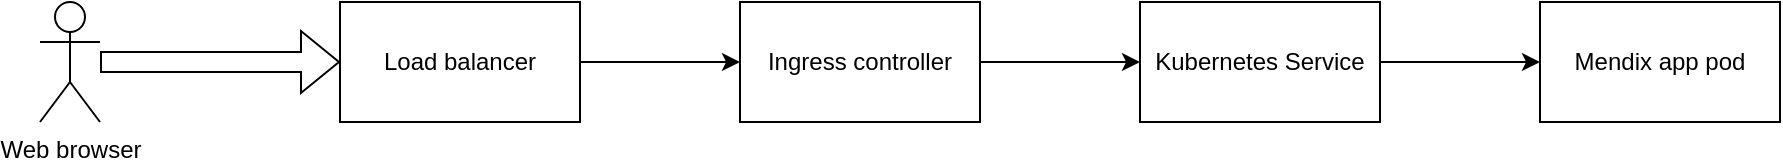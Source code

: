 <mxfile version="15.8.6" type="device"><diagram id="l2ydGmk-dHVjaAwhEQ2V" name="Page-1"><mxGraphModel dx="1188" dy="965" grid="1" gridSize="10" guides="1" tooltips="1" connect="1" arrows="1" fold="1" page="1" pageScale="1" pageWidth="850" pageHeight="1100" math="0" shadow="0"><root><mxCell id="0"/><mxCell id="1" parent="0"/><mxCell id="rJxYKPWbC2lgKTee5py0-1" value="Web browser" style="shape=umlActor;verticalLabelPosition=bottom;verticalAlign=top;html=1;outlineConnect=0;" vertex="1" parent="1"><mxGeometry x="50" y="50" width="30" height="60" as="geometry"/></mxCell><mxCell id="rJxYKPWbC2lgKTee5py0-2" value="" style="shape=flexArrow;endArrow=classic;html=1;rounded=0;" edge="1" parent="1" source="rJxYKPWbC2lgKTee5py0-1"><mxGeometry width="50" height="50" relative="1" as="geometry"><mxPoint x="150" y="130" as="sourcePoint"/><mxPoint x="200" y="80" as="targetPoint"/></mxGeometry></mxCell><mxCell id="rJxYKPWbC2lgKTee5py0-5" value="" style="edgeStyle=orthogonalEdgeStyle;rounded=0;orthogonalLoop=1;jettySize=auto;html=1;" edge="1" parent="1" source="rJxYKPWbC2lgKTee5py0-3" target="rJxYKPWbC2lgKTee5py0-4"><mxGeometry relative="1" as="geometry"/></mxCell><mxCell id="rJxYKPWbC2lgKTee5py0-3" value="Load balancer" style="rounded=0;whiteSpace=wrap;html=1;" vertex="1" parent="1"><mxGeometry x="200" y="50" width="120" height="60" as="geometry"/></mxCell><mxCell id="rJxYKPWbC2lgKTee5py0-7" value="" style="edgeStyle=orthogonalEdgeStyle;rounded=0;orthogonalLoop=1;jettySize=auto;html=1;" edge="1" parent="1" source="rJxYKPWbC2lgKTee5py0-4" target="rJxYKPWbC2lgKTee5py0-6"><mxGeometry relative="1" as="geometry"/></mxCell><mxCell id="rJxYKPWbC2lgKTee5py0-4" value="Ingress controller" style="rounded=0;whiteSpace=wrap;html=1;" vertex="1" parent="1"><mxGeometry x="400" y="50" width="120" height="60" as="geometry"/></mxCell><mxCell id="rJxYKPWbC2lgKTee5py0-9" value="" style="edgeStyle=orthogonalEdgeStyle;rounded=0;orthogonalLoop=1;jettySize=auto;html=1;" edge="1" parent="1" source="rJxYKPWbC2lgKTee5py0-6" target="rJxYKPWbC2lgKTee5py0-8"><mxGeometry relative="1" as="geometry"/></mxCell><mxCell id="rJxYKPWbC2lgKTee5py0-6" value="Kubernetes Service" style="rounded=0;whiteSpace=wrap;html=1;" vertex="1" parent="1"><mxGeometry x="600" y="50" width="120" height="60" as="geometry"/></mxCell><mxCell id="rJxYKPWbC2lgKTee5py0-8" value="Mendix app pod" style="rounded=0;whiteSpace=wrap;html=1;" vertex="1" parent="1"><mxGeometry x="800" y="50" width="120" height="60" as="geometry"/></mxCell></root></mxGraphModel></diagram></mxfile>